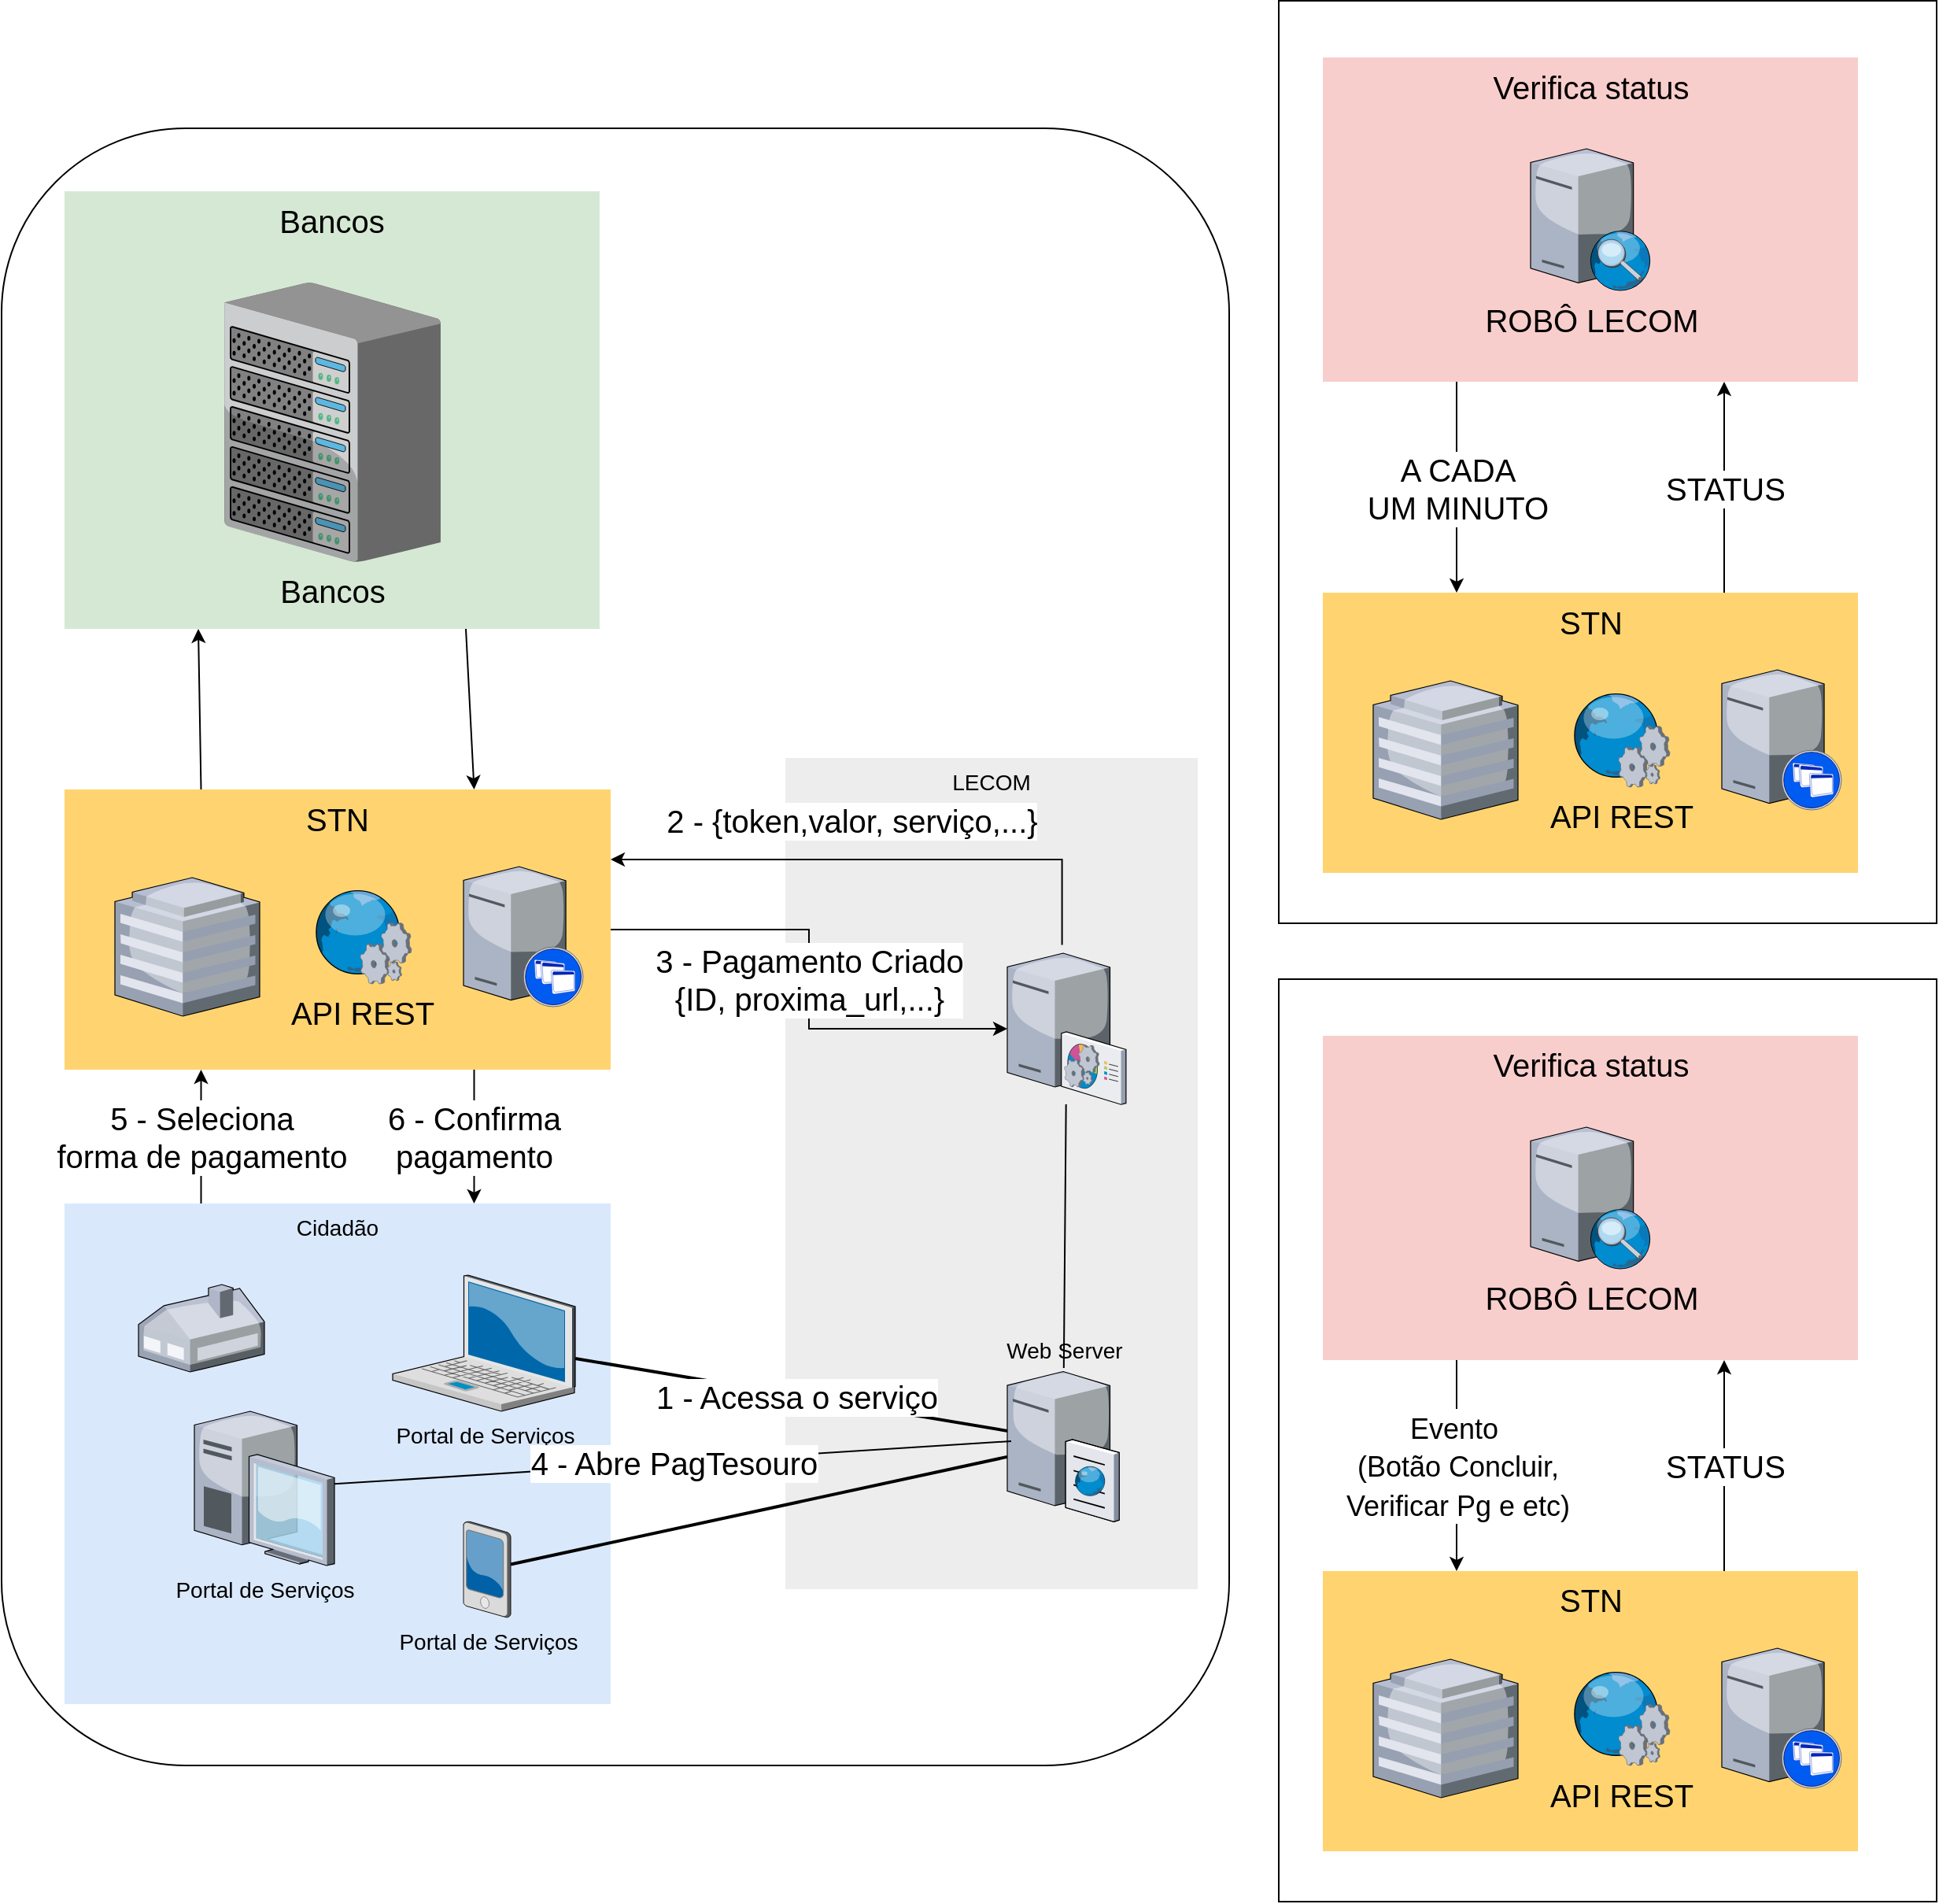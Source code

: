 <mxfile pages="1" version="11.2.5" type="github"><diagram name="Page-1" id="e3a06f82-3646-2815-327d-82caf3d4e204"><mxGraphModel dx="1689" dy="979" grid="1" gridSize="10" guides="1" tooltips="1" connect="1" arrows="1" fold="1" page="1" pageScale="1.5" pageWidth="1169" pageHeight="826" background="none" math="0" shadow="0"><root><mxCell id="0" style=";html=1;"/><mxCell id="1" style=";html=1;" parent="0"/><mxCell id="eHFpwJd86eAnqADASkBE-36" value="" style="rounded=1;whiteSpace=wrap;html=1;fontSize=20;" parent="1" vertex="1"><mxGeometry x="100" y="118.5" width="780" height="1040" as="geometry"/></mxCell><mxCell id="eHFpwJd86eAnqADASkBE-35" value="" style="rounded=0;whiteSpace=wrap;html=1;fontSize=20;verticalAlign=middle;" parent="1" vertex="1"><mxGeometry x="911.5" y="37.5" width="418" height="586" as="geometry"/></mxCell><mxCell id="eHFpwJd86eAnqADASkBE-29" value="A CADA &lt;br&gt;UM MINUTO" style="edgeStyle=none;rounded=0;orthogonalLoop=1;jettySize=auto;html=1;exitX=0.25;exitY=1;exitDx=0;exitDy=0;entryX=0.25;entryY=0;entryDx=0;entryDy=0;endArrow=classic;endFill=1;fontSize=20;" parent="1" source="6a7d8f32e03d9370-61" target="eHFpwJd86eAnqADASkBE-25" edge="1"><mxGeometry relative="1" as="geometry"/></mxCell><mxCell id="6a7d8f32e03d9370-61" value="&lt;font style=&quot;font-size: 20px&quot;&gt;Verifica status&lt;/font&gt;" style="whiteSpace=wrap;html=1;fillColor=#f8cecc;fontSize=14;strokeColor=none;verticalAlign=top;" parent="1" vertex="1"><mxGeometry x="939.5" y="73.5" width="340" height="206" as="geometry"/></mxCell><mxCell id="eHFpwJd86eAnqADASkBE-19" style="rounded=0;orthogonalLoop=1;jettySize=auto;html=1;exitX=0.75;exitY=1;exitDx=0;exitDy=0;entryX=0.75;entryY=0;entryDx=0;entryDy=0;endArrow=classic;endFill=1;" parent="1" source="6a7d8f32e03d9370-60" target="6a7d8f32e03d9370-57" edge="1"><mxGeometry relative="1" as="geometry"/></mxCell><mxCell id="6a7d8f32e03d9370-60" value="&lt;div style=&quot;font-size: 20px&quot;&gt;&lt;font style=&quot;font-size: 20px&quot;&gt;Bancos&lt;/font&gt;&lt;/div&gt;" style="whiteSpace=wrap;html=1;fillColor=#d5e8d4;fontSize=14;strokeColor=none;verticalAlign=top;" parent="1" vertex="1"><mxGeometry x="140" y="158.5" width="340" height="278" as="geometry"/></mxCell><mxCell id="6a7d8f32e03d9370-59" value="&lt;div&gt;LECOM&lt;/div&gt;&lt;div&gt;&lt;br&gt;&lt;/div&gt;" style="whiteSpace=wrap;html=1;fillColor=#EDEDED;fontSize=14;strokeColor=none;verticalAlign=top;" parent="1" vertex="1"><mxGeometry x="598" y="518.5" width="262" height="528" as="geometry"/></mxCell><mxCell id="eHFpwJd86eAnqADASkBE-20" value="&lt;font style=&quot;font-size: 20px&quot;&gt;5 - Seleciona&lt;br&gt; forma de pagamento&lt;/font&gt;" style="edgeStyle=none;rounded=0;orthogonalLoop=1;jettySize=auto;html=1;exitX=0.25;exitY=0;exitDx=0;exitDy=0;entryX=0.25;entryY=1;entryDx=0;entryDy=0;endArrow=classic;endFill=1;" parent="1" source="6a7d8f32e03d9370-58" target="6a7d8f32e03d9370-57" edge="1"><mxGeometry relative="1" as="geometry"/></mxCell><mxCell id="6a7d8f32e03d9370-58" value="Cidadão" style="whiteSpace=wrap;html=1;fillColor=#dae8fc;fontSize=14;strokeColor=none;verticalAlign=top;" parent="1" vertex="1"><mxGeometry x="140" y="801.5" width="347" height="318" as="geometry"/></mxCell><mxCell id="eHFpwJd86eAnqADASkBE-11" value="&lt;div style=&quot;font-size: 20px&quot;&gt;&lt;font style=&quot;font-size: 20px&quot;&gt;3 - Pagamento Criado&lt;/font&gt;&lt;/div&gt;&lt;div style=&quot;font-size: 20px&quot;&gt;&lt;font style=&quot;font-size: 20px&quot;&gt;{ID, proxima_url,...}&lt;/font&gt;&lt;/div&gt;" style="edgeStyle=orthogonalEdgeStyle;rounded=0;orthogonalLoop=1;jettySize=auto;html=1;endArrow=classic;endFill=1;" parent="1" source="6a7d8f32e03d9370-57" target="eHFpwJd86eAnqADASkBE-12" edge="1"><mxGeometry relative="1" as="geometry"/></mxCell><mxCell id="eHFpwJd86eAnqADASkBE-14" style="rounded=0;orthogonalLoop=1;jettySize=auto;html=1;exitX=0.25;exitY=0;exitDx=0;exitDy=0;entryX=0.25;entryY=1;entryDx=0;entryDy=0;endArrow=classic;endFill=1;" parent="1" source="6a7d8f32e03d9370-57" target="6a7d8f32e03d9370-60" edge="1"><mxGeometry relative="1" as="geometry"/></mxCell><mxCell id="eHFpwJd86eAnqADASkBE-21" value="&lt;div&gt;&lt;font style=&quot;font-size: 20px&quot;&gt;6 - Confirma &lt;br&gt;&lt;/font&gt;&lt;/div&gt;&lt;div&gt;&lt;font style=&quot;font-size: 20px&quot;&gt;pagamento&lt;/font&gt;&lt;/div&gt;" style="edgeStyle=none;rounded=0;orthogonalLoop=1;jettySize=auto;html=1;exitX=0.75;exitY=1;exitDx=0;exitDy=0;entryX=0.75;entryY=0;entryDx=0;entryDy=0;endArrow=classic;endFill=1;" parent="1" source="6a7d8f32e03d9370-57" target="6a7d8f32e03d9370-58" edge="1"><mxGeometry relative="1" as="geometry"/></mxCell><mxCell id="6a7d8f32e03d9370-57" value="&lt;font style=&quot;font-size: 20px&quot;&gt;STN&lt;/font&gt;" style="whiteSpace=wrap;html=1;fillColor=#FFD470;gradientColor=none;fontSize=14;strokeColor=none;verticalAlign=top;" parent="1" vertex="1"><mxGeometry x="140" y="538.5" width="347" height="178" as="geometry"/></mxCell><mxCell id="6a7d8f32e03d9370-36" value="&lt;div style=&quot;font-size: 20px&quot;&gt;&lt;font style=&quot;font-size: 20px&quot;&gt;1 - Acessa o serviço&lt;/font&gt;&lt;/div&gt;" style="edgeStyle=none;rounded=0;html=1;startSize=10;endSize=10;jettySize=auto;orthogonalLoop=1;fontSize=14;endArrow=none;endFill=0;strokeWidth=2;entryX=0.092;entryY=0.421;entryDx=0;entryDy=0;entryPerimeter=0;" parent="1" source="6a7d8f32e03d9370-1" target="eHFpwJd86eAnqADASkBE-1" edge="1"><mxGeometry relative="1" as="geometry"/></mxCell><mxCell id="6a7d8f32e03d9370-1" value="&lt;div&gt;Portal de Serviços&lt;/div&gt;" style="verticalLabelPosition=bottom;aspect=fixed;html=1;verticalAlign=top;strokeColor=none;shape=mxgraph.citrix.laptop_2;fillColor=#66B2FF;gradientColor=#0066CC;fontSize=14;" parent="1" vertex="1"><mxGeometry x="348.5" y="847" width="116" height="86.5" as="geometry"/></mxCell><mxCell id="6a7d8f32e03d9370-37" style="edgeStyle=none;rounded=0;html=1;startSize=10;endSize=10;jettySize=auto;orthogonalLoop=1;fontSize=14;endArrow=none;endFill=0;strokeWidth=2;" parent="1" source="6a7d8f32e03d9370-6" target="eHFpwJd86eAnqADASkBE-1" edge="1"><mxGeometry relative="1" as="geometry"/></mxCell><mxCell id="6a7d8f32e03d9370-6" value="Portal de Serviços" style="verticalLabelPosition=bottom;aspect=fixed;html=1;verticalAlign=top;strokeColor=none;shape=mxgraph.citrix.pda;fillColor=#66B2FF;gradientColor=#0066CC;fontSize=14;" parent="1" vertex="1"><mxGeometry x="393.5" y="1003.5" width="30" height="61" as="geometry"/></mxCell><mxCell id="eHFpwJd86eAnqADASkBE-8" value="&lt;div style=&quot;font-size: 20px&quot; align=&quot;center&quot;&gt;&lt;font style=&quot;font-size: 20px&quot;&gt;2 - {token,valor, serviço,...}&lt;/font&gt;&lt;/div&gt;" style="edgeStyle=orthogonalEdgeStyle;rounded=0;orthogonalLoop=1;jettySize=auto;html=1;entryX=1;entryY=0.25;entryDx=0;entryDy=0;endArrow=classic;endFill=1;align=center;exitX=0.461;exitY=-0.055;exitDx=0;exitDy=0;exitPerimeter=0;" parent="1" source="eHFpwJd86eAnqADASkBE-12" target="6a7d8f32e03d9370-57" edge="1"><mxGeometry x="0.096" y="-25" relative="1" as="geometry"><mxPoint x="775" y="698.5" as="sourcePoint"/><Array as="points"><mxPoint x="774" y="583.5"/></Array><mxPoint x="-1" as="offset"/></mxGeometry></mxCell><mxCell id="6a7d8f32e03d9370-16" value="&lt;div style=&quot;font-size: 20px;&quot;&gt;Bancos&lt;/div&gt;" style="verticalLabelPosition=bottom;aspect=fixed;html=1;verticalAlign=top;strokeColor=none;shape=mxgraph.citrix.chassis;fillColor=#66B2FF;gradientColor=#0066CC;fontSize=20;" parent="1" vertex="1"><mxGeometry x="241.5" y="216.5" width="137.5" height="177.5" as="geometry"/></mxCell><mxCell id="6a7d8f32e03d9370-23" value="" style="verticalLabelPosition=bottom;aspect=fixed;html=1;verticalAlign=top;strokeColor=none;shape=mxgraph.citrix.home_office;fillColor=#66B2FF;gradientColor=#0066CC;fontSize=14;" parent="1" vertex="1"><mxGeometry x="187" y="853" width="80" height="55.5" as="geometry"/></mxCell><mxCell id="6a7d8f32e03d9370-24" value="" style="verticalLabelPosition=bottom;aspect=fixed;html=1;verticalAlign=top;strokeColor=none;shape=mxgraph.citrix.hq_enterprise;fillColor=#66B2FF;gradientColor=#0066CC;fontSize=14;" parent="1" vertex="1"><mxGeometry x="172" y="594.5" width="92" height="88" as="geometry"/></mxCell><mxCell id="eHFpwJd86eAnqADASkBE-6" style="edgeStyle=none;orthogonalLoop=1;jettySize=auto;html=1;endArrow=none;endFill=0;curved=1;" parent="1" source="eHFpwJd86eAnqADASkBE-1" target="eHFpwJd86eAnqADASkBE-12" edge="1"><mxGeometry relative="1" as="geometry"/></mxCell><mxCell id="eHFpwJd86eAnqADASkBE-1" value="Web Server" style="verticalLabelPosition=top;aspect=fixed;html=1;verticalAlign=bottom;strokeColor=none;shape=mxgraph.citrix.cache_server;fillColor=#66B2FF;gradientColor=#0066CC;fontSize=14;labelPosition=center;align=center;" parent="1" vertex="1"><mxGeometry x="739" y="906" width="71" height="97.5" as="geometry"/></mxCell><mxCell id="eHFpwJd86eAnqADASkBE-4" value="&lt;font style=&quot;font-size: 20px&quot;&gt;4 - Abre PagTesouro&lt;/font&gt;" style="orthogonalLoop=1;jettySize=auto;html=1;entryX=0.035;entryY=0.477;entryDx=0;entryDy=0;entryPerimeter=0;endArrow=none;endFill=0;rounded=0;" parent="1" source="eHFpwJd86eAnqADASkBE-2" target="eHFpwJd86eAnqADASkBE-1" edge="1"><mxGeometry relative="1" as="geometry"><mxPoint x="391.5" y="982.5" as="targetPoint"/></mxGeometry></mxCell><mxCell id="eHFpwJd86eAnqADASkBE-2" value="Portal de Serviços" style="verticalLabelPosition=bottom;aspect=fixed;html=1;verticalAlign=top;strokeColor=none;shape=mxgraph.citrix.desktop;fillColor=#66B2FF;gradientColor=#0066CC;fontSize=14;" parent="1" vertex="1"><mxGeometry x="222.5" y="933.5" width="89" height="98" as="geometry"/></mxCell><mxCell id="eHFpwJd86eAnqADASkBE-7" value="" style="verticalLabelPosition=bottom;aspect=fixed;html=1;verticalAlign=top;strokeColor=none;shape=mxgraph.citrix.xenapp_server;fillColor=#66B2FF;gradientColor=#0066CC;fontSize=14;" parent="1" vertex="1"><mxGeometry x="393.5" y="587.5" width="76" height="89" as="geometry"/></mxCell><mxCell id="eHFpwJd86eAnqADASkBE-12" value="" style="verticalLabelPosition=bottom;aspect=fixed;html=1;verticalAlign=top;strokeColor=none;align=center;outlineConnect=0;shape=mxgraph.citrix.command_center;" parent="1" vertex="1"><mxGeometry x="739" y="642.5" width="75.5" height="96" as="geometry"/></mxCell><mxCell id="eHFpwJd86eAnqADASkBE-22" value="API REST" style="verticalLabelPosition=bottom;aspect=fixed;html=1;verticalAlign=top;strokeColor=none;align=center;outlineConnect=0;shape=mxgraph.citrix.web_service;fontSize=20;" parent="1" vertex="1"><mxGeometry x="297.5" y="602" width="63" height="60" as="geometry"/></mxCell><mxCell id="eHFpwJd86eAnqADASkBE-23" value="&lt;div&gt;ROBÔ LECOM&lt;/div&gt;" style="verticalLabelPosition=bottom;aspect=fixed;html=1;verticalAlign=top;strokeColor=none;align=center;outlineConnect=0;shape=mxgraph.citrix.edgesight_server;fontSize=20;" parent="1" vertex="1"><mxGeometry x="1071.5" y="131.5" width="76.5" height="90" as="geometry"/></mxCell><mxCell id="eHFpwJd86eAnqADASkBE-30" value="STATUS" style="edgeStyle=none;rounded=0;orthogonalLoop=1;jettySize=auto;html=1;exitX=0.75;exitY=0;exitDx=0;exitDy=0;entryX=0.75;entryY=1;entryDx=0;entryDy=0;endArrow=classic;endFill=1;fontSize=20;" parent="1" source="eHFpwJd86eAnqADASkBE-25" target="6a7d8f32e03d9370-61" edge="1"><mxGeometry relative="1" as="geometry"/></mxCell><mxCell id="eHFpwJd86eAnqADASkBE-25" value="&lt;font style=&quot;font-size: 20px&quot;&gt;STN&lt;/font&gt;" style="whiteSpace=wrap;html=1;fillColor=#FFD470;gradientColor=none;fontSize=14;strokeColor=none;verticalAlign=top;" parent="1" vertex="1"><mxGeometry x="939.5" y="413.5" width="340" height="178" as="geometry"/></mxCell><mxCell id="eHFpwJd86eAnqADASkBE-26" value="" style="verticalLabelPosition=bottom;aspect=fixed;html=1;verticalAlign=top;strokeColor=none;shape=mxgraph.citrix.hq_enterprise;fillColor=#66B2FF;gradientColor=#0066CC;fontSize=14;" parent="1" vertex="1"><mxGeometry x="971.5" y="469.5" width="92" height="88" as="geometry"/></mxCell><mxCell id="eHFpwJd86eAnqADASkBE-27" value="" style="verticalLabelPosition=bottom;aspect=fixed;html=1;verticalAlign=top;strokeColor=none;shape=mxgraph.citrix.xenapp_server;fillColor=#66B2FF;gradientColor=#0066CC;fontSize=14;" parent="1" vertex="1"><mxGeometry x="1193" y="462.5" width="76" height="89" as="geometry"/></mxCell><mxCell id="eHFpwJd86eAnqADASkBE-28" value="API REST" style="verticalLabelPosition=bottom;aspect=fixed;html=1;verticalAlign=top;strokeColor=none;align=center;outlineConnect=0;shape=mxgraph.citrix.web_service;fontSize=20;" parent="1" vertex="1"><mxGeometry x="1097" y="477" width="63" height="60" as="geometry"/></mxCell><mxCell id="9oJR3GEZFqObeJKF1P55-11" value="" style="rounded=0;whiteSpace=wrap;html=1;fontSize=20;verticalAlign=middle;" vertex="1" parent="1"><mxGeometry x="911.5" y="659" width="418" height="586" as="geometry"/></mxCell><mxCell id="9oJR3GEZFqObeJKF1P55-12" value="&lt;font style=&quot;font-size: 18px&quot;&gt;Evento&amp;nbsp;&lt;br&gt;(Botão Concluir, &lt;br&gt;Verificar Pg e etc)&lt;/font&gt;" style="edgeStyle=none;rounded=0;orthogonalLoop=1;jettySize=auto;html=1;exitX=0.25;exitY=1;exitDx=0;exitDy=0;entryX=0.25;entryY=0;entryDx=0;entryDy=0;endArrow=classic;endFill=1;fontSize=20;" edge="1" parent="1" source="9oJR3GEZFqObeJKF1P55-13" target="9oJR3GEZFqObeJKF1P55-16"><mxGeometry relative="1" as="geometry"/></mxCell><mxCell id="9oJR3GEZFqObeJKF1P55-13" value="&lt;font style=&quot;font-size: 20px&quot;&gt;Verifica status&lt;/font&gt;" style="whiteSpace=wrap;html=1;fillColor=#f8cecc;fontSize=14;strokeColor=none;verticalAlign=top;" vertex="1" parent="1"><mxGeometry x="939.5" y="695" width="340" height="206" as="geometry"/></mxCell><mxCell id="9oJR3GEZFqObeJKF1P55-14" value="&lt;div&gt;ROBÔ LECOM&lt;/div&gt;" style="verticalLabelPosition=bottom;aspect=fixed;html=1;verticalAlign=top;strokeColor=none;align=center;outlineConnect=0;shape=mxgraph.citrix.edgesight_server;fontSize=20;" vertex="1" parent="1"><mxGeometry x="1071.5" y="753" width="76.5" height="90" as="geometry"/></mxCell><mxCell id="9oJR3GEZFqObeJKF1P55-15" value="STATUS" style="edgeStyle=none;rounded=0;orthogonalLoop=1;jettySize=auto;html=1;exitX=0.75;exitY=0;exitDx=0;exitDy=0;entryX=0.75;entryY=1;entryDx=0;entryDy=0;endArrow=classic;endFill=1;fontSize=20;" edge="1" parent="1" source="9oJR3GEZFqObeJKF1P55-16" target="9oJR3GEZFqObeJKF1P55-13"><mxGeometry relative="1" as="geometry"/></mxCell><mxCell id="9oJR3GEZFqObeJKF1P55-16" value="&lt;font style=&quot;font-size: 20px&quot;&gt;STN&lt;/font&gt;" style="whiteSpace=wrap;html=1;fillColor=#FFD470;gradientColor=none;fontSize=14;strokeColor=none;verticalAlign=top;" vertex="1" parent="1"><mxGeometry x="939.5" y="1035" width="340" height="178" as="geometry"/></mxCell><mxCell id="9oJR3GEZFqObeJKF1P55-17" value="" style="verticalLabelPosition=bottom;aspect=fixed;html=1;verticalAlign=top;strokeColor=none;shape=mxgraph.citrix.hq_enterprise;fillColor=#66B2FF;gradientColor=#0066CC;fontSize=14;" vertex="1" parent="1"><mxGeometry x="971.5" y="1091" width="92" height="88" as="geometry"/></mxCell><mxCell id="9oJR3GEZFqObeJKF1P55-18" value="" style="verticalLabelPosition=bottom;aspect=fixed;html=1;verticalAlign=top;strokeColor=none;shape=mxgraph.citrix.xenapp_server;fillColor=#66B2FF;gradientColor=#0066CC;fontSize=14;" vertex="1" parent="1"><mxGeometry x="1193" y="1084" width="76" height="89" as="geometry"/></mxCell><mxCell id="9oJR3GEZFqObeJKF1P55-19" value="API REST" style="verticalLabelPosition=bottom;aspect=fixed;html=1;verticalAlign=top;strokeColor=none;align=center;outlineConnect=0;shape=mxgraph.citrix.web_service;fontSize=20;" vertex="1" parent="1"><mxGeometry x="1097" y="1098.5" width="63" height="60" as="geometry"/></mxCell></root></mxGraphModel></diagram></mxfile>